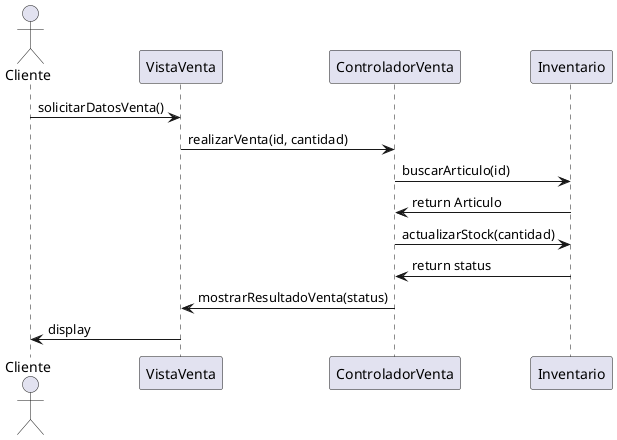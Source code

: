 @startuml
actor Cliente
participant "VistaVenta" as VV
participant "ControladorVenta" as CV
participant "Inventario" as I

Cliente -> VV : solicitarDatosVenta()
VV -> CV : realizarVenta(id, cantidad)
CV -> I : buscarArticulo(id)
I -> CV : return Articulo
CV -> I : actualizarStock(cantidad)
I -> CV : return status
CV -> VV : mostrarResultadoVenta(status)
VV -> Cliente : display

@enduml
